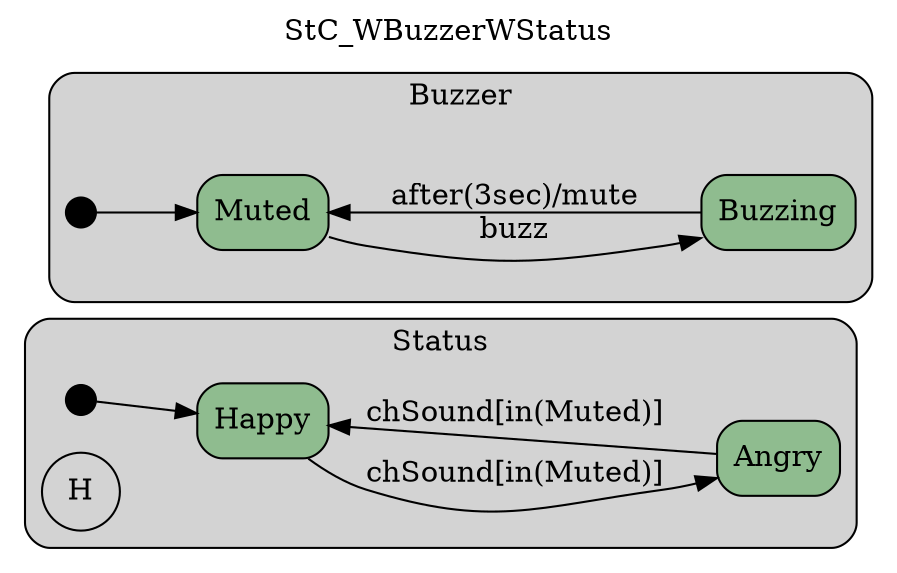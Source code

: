 digraph {
compound=true;
rankdir=LR;
label="StC_WBuzzerWStatus";
labelloc=t;
subgraph cluster_Status {
style="filled,rounded";
label ="Status";
fillcolor = lightgray;
initStatus_St [shape = point,fillcolor=black,height=.2,width=.2,label=""];

Angry [shape=box,fillcolor=darkseagreen,style="filled,rounded",label=Angry];
Happy [shape=box,fillcolor=darkseagreen,style="filled,rounded",label=Happy];
hStatus_St [shape = circle,fillcolor=black,label="H"];


initStatus_St->Happy[label="",  ];
Angry->Happy[label="chSound[in(Muted)]",  ];
Happy->Angry[label="chSound[in(Muted)]",  ];
}
subgraph cluster_Buzzer {
style="filled,rounded";
label ="Buzzer";
fillcolor = lightgray;
Muted [shape=box,fillcolor=darkseagreen,style="filled,rounded",label=Muted];
Buzzing [shape=box,fillcolor=darkseagreen,style="filled,rounded",label=Buzzing];
init_St [shape = point,fillcolor=black,height=.2,width=.2,label=""];


Muted->Buzzing[label="buzz",  ];
Buzzing->Muted[label="after(3sec)/mute",  ];
init_St->Muted[label="",  ];
}
}